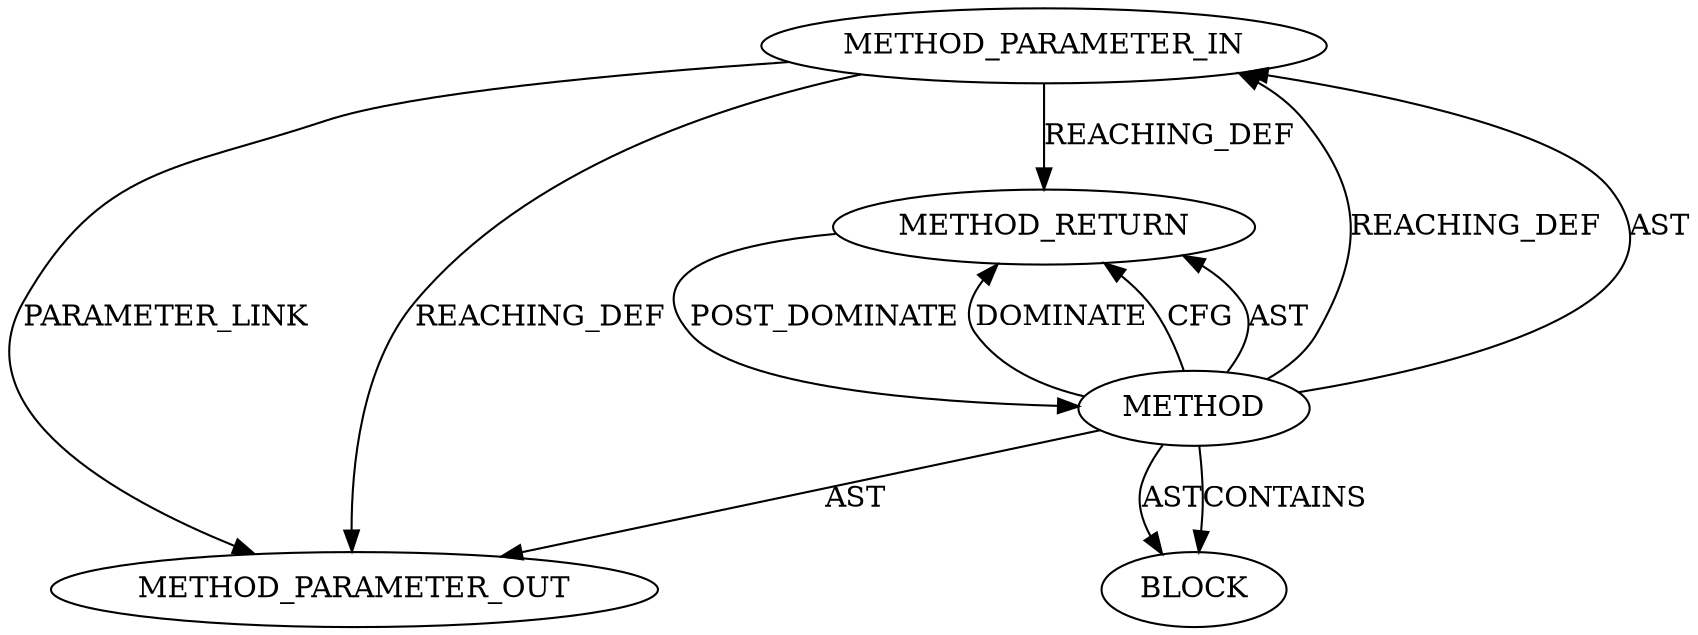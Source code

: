 digraph {
  56 [label=METHOD_PARAMETER_IN ORDER=1 CODE="p1" IS_VARIADIC=false TYPE_FULL_NAME="ANY" EVALUATION_STRATEGY="BY_VALUE" INDEX=1 NAME="p1"]
  73 [label=METHOD_PARAMETER_OUT ORDER=1 CODE="p1" IS_VARIADIC=false TYPE_FULL_NAME="ANY" EVALUATION_STRATEGY="BY_VALUE" INDEX=1 NAME="p1"]
  55 [label=METHOD AST_PARENT_TYPE="NAMESPACE_BLOCK" AST_PARENT_FULL_NAME="<global>" ORDER=0 CODE="<empty>" FULL_NAME="BIO_free" IS_EXTERNAL=true FILENAME="<empty>" SIGNATURE="" NAME="BIO_free"]
  57 [label=BLOCK ORDER=1 ARGUMENT_INDEX=1 CODE="<empty>" TYPE_FULL_NAME="ANY"]
  58 [label=METHOD_RETURN ORDER=2 CODE="RET" TYPE_FULL_NAME="ANY" EVALUATION_STRATEGY="BY_VALUE"]
  55 -> 57 [label=AST ]
  55 -> 58 [label=DOMINATE ]
  56 -> 73 [label=PARAMETER_LINK ]
  55 -> 58 [label=CFG ]
  55 -> 57 [label=CONTAINS ]
  55 -> 58 [label=AST ]
  55 -> 73 [label=AST ]
  58 -> 55 [label=POST_DOMINATE ]
  55 -> 56 [label=REACHING_DEF VARIABLE=""]
  56 -> 58 [label=REACHING_DEF VARIABLE="p1"]
  56 -> 73 [label=REACHING_DEF VARIABLE="p1"]
  55 -> 56 [label=AST ]
}
